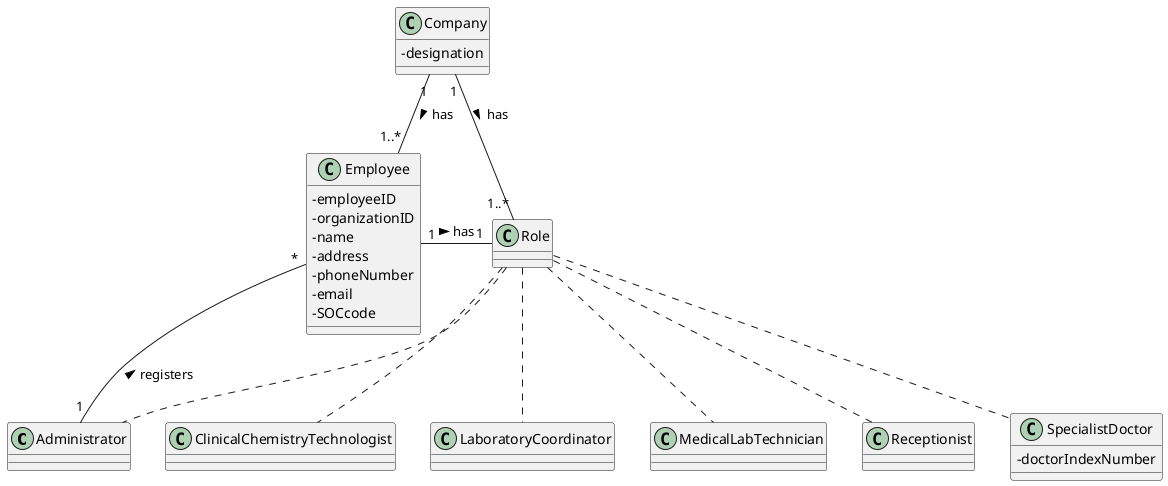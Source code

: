 @startuml
skinparam classAttributeIconSize 0

class Administrator
class ClinicalChemistryTechnologist
class Company {
-designation
}
class Employee {
-employeeID
-organizationID
-name
-address
-phoneNumber
-email
-SOCcode
}
class LaboratoryCoordinator
class MedicalLabTechnician
class Receptionist
class Role
class SpecialistDoctor {
-doctorIndexNumber
}

Company "1"--"1..*" Employee : has >
Company "1"--"1..*" Role : has >
Role .. Administrator
Role .. ClinicalChemistryTechnologist
Role .. MedicalLabTechnician
Role .. LaboratoryCoordinator
Role .. Receptionist
Role .. SpecialistDoctor
Administrator "1"--"*" Employee : registers >
Employee "1"-right-"1" Role : has >
@enduml
